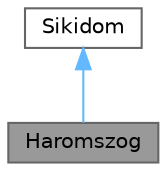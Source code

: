 digraph "Haromszog"
{
 // LATEX_PDF_SIZE
  bgcolor="transparent";
  edge [fontname=Helvetica,fontsize=10,labelfontname=Helvetica,labelfontsize=10];
  node [fontname=Helvetica,fontsize=10,shape=box,height=0.2,width=0.4];
  Node1 [id="Node000001",label="Haromszog",height=0.2,width=0.4,color="gray40", fillcolor="grey60", style="filled", fontcolor="black",tooltip="Haromszog osztály. A Haromszog osztály a Sikidom leszármazottja, mely egy háromszög síkidomot repreze..."];
  Node2 -> Node1 [id="edge3_Node000001_Node000002",dir="back",color="steelblue1",style="solid",tooltip=" "];
  Node2 [id="Node000002",label="Sikidom",height=0.2,width=0.4,color="gray40", fillcolor="white", style="filled",URL="$class_sikidom.html",tooltip="Sikidom osztály. A sikidom osztály egy absztrakt osztály, melynek leszármazottai a különböző (szabály..."];
}
